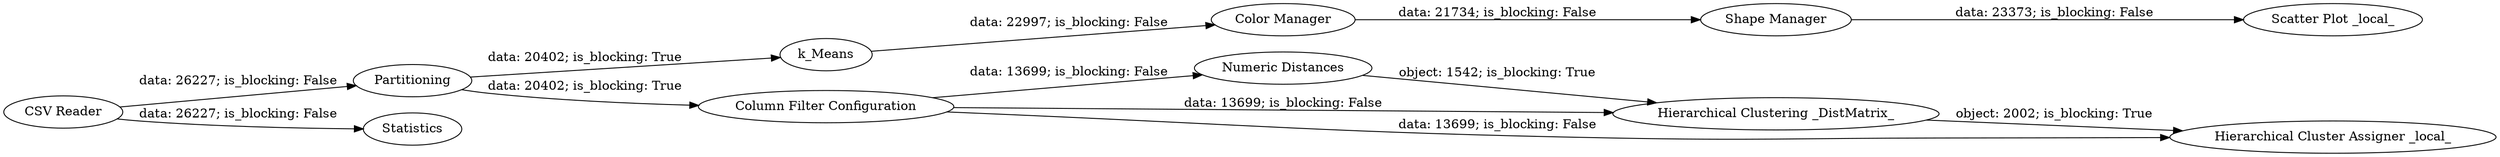 digraph {
	"4242393336553481604_5" [label=k_Means]
	"4242393336553481604_9" [label="Shape Manager"]
	"4242393336553481604_7" [label="Numeric Distances"]
	"4242393336553481604_3" [label=Partitioning]
	"4242393336553481604_6" [label="Column Filter Configuration"]
	"4242393336553481604_1" [label="CSV Reader"]
	"4242393336553481604_8" [label="Color Manager"]
	"4242393336553481604_11" [label="Hierarchical Clustering _DistMatrix_"]
	"4242393336553481604_2" [label=Statistics]
	"4242393336553481604_12" [label="Hierarchical Cluster Assigner _local_"]
	"4242393336553481604_10" [label="Scatter Plot _local_"]
	"4242393336553481604_1" -> "4242393336553481604_3" [label="data: 26227; is_blocking: False"]
	"4242393336553481604_3" -> "4242393336553481604_5" [label="data: 20402; is_blocking: True"]
	"4242393336553481604_9" -> "4242393336553481604_10" [label="data: 23373; is_blocking: False"]
	"4242393336553481604_6" -> "4242393336553481604_12" [label="data: 13699; is_blocking: False"]
	"4242393336553481604_6" -> "4242393336553481604_7" [label="data: 13699; is_blocking: False"]
	"4242393336553481604_11" -> "4242393336553481604_12" [label="object: 2002; is_blocking: True"]
	"4242393336553481604_1" -> "4242393336553481604_2" [label="data: 26227; is_blocking: False"]
	"4242393336553481604_3" -> "4242393336553481604_6" [label="data: 20402; is_blocking: True"]
	"4242393336553481604_7" -> "4242393336553481604_11" [label="object: 1542; is_blocking: True"]
	"4242393336553481604_5" -> "4242393336553481604_8" [label="data: 22997; is_blocking: False"]
	"4242393336553481604_8" -> "4242393336553481604_9" [label="data: 21734; is_blocking: False"]
	"4242393336553481604_6" -> "4242393336553481604_11" [label="data: 13699; is_blocking: False"]
	rankdir=LR
}
